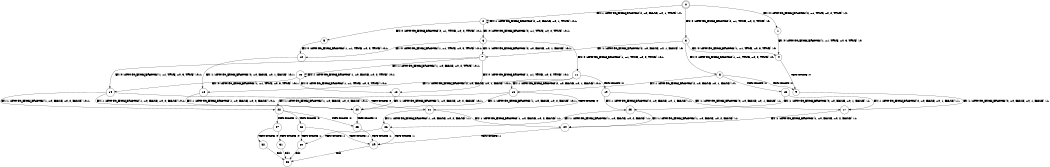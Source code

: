 digraph BCG {
size = "7, 10.5";
center = TRUE;
node [shape = circle];
0 [peripheries = 2];
0 -> 1 [label = "EX !0 !ATOMIC_EXCH_BRANCH (2, +1, TRUE, +0, 2, TRUE) !:0:"];
0 -> 2 [label = "EX !1 !ATOMIC_EXCH_BRANCH (2, +0, FALSE, +0, 1, TRUE) !:0:"];
0 -> 3 [label = "EX !0 !ATOMIC_EXCH_BRANCH (2, +1, TRUE, +0, 2, TRUE) !:0:"];
1 -> 4 [label = "EX !0 !ATOMIC_EXCH_BRANCH (1, +1, TRUE, +0, 3, TRUE) !:0:"];
2 -> 5 [label = "EX !0 !ATOMIC_EXCH_BRANCH (2, +1, TRUE, +0, 2, TRUE) !:0:1:"];
2 -> 6 [label = "EX !0 !ATOMIC_EXCH_BRANCH (2, +1, TRUE, +0, 2, TRUE) !:0:1:"];
2 -> 2 [label = "EX !1 !ATOMIC_EXCH_BRANCH (2, +0, FALSE, +0, 1, TRUE) !:0:1:"];
3 -> 4 [label = "EX !0 !ATOMIC_EXCH_BRANCH (1, +1, TRUE, +0, 3, TRUE) !:0:"];
3 -> 7 [label = "EX !1 !ATOMIC_EXCH_BRANCH (2, +0, FALSE, +0, 1, FALSE) !:0:"];
3 -> 8 [label = "EX !0 !ATOMIC_EXCH_BRANCH (1, +1, TRUE, +0, 3, TRUE) !:0:"];
4 -> 9 [label = "TERMINATE !0"];
5 -> 10 [label = "EX !0 !ATOMIC_EXCH_BRANCH (1, +1, TRUE, +0, 3, TRUE) !:0:1:"];
6 -> 10 [label = "EX !0 !ATOMIC_EXCH_BRANCH (1, +1, TRUE, +0, 3, TRUE) !:0:1:"];
6 -> 7 [label = "EX !1 !ATOMIC_EXCH_BRANCH (2, +0, FALSE, +0, 1, FALSE) !:0:1:"];
6 -> 11 [label = "EX !0 !ATOMIC_EXCH_BRANCH (1, +1, TRUE, +0, 3, TRUE) !:0:1:"];
7 -> 12 [label = "EX !0 !ATOMIC_EXCH_BRANCH (1, +1, TRUE, +0, 3, TRUE) !:0:1:"];
7 -> 13 [label = "EX !1 !ATOMIC_EXCH_BRANCH (1, +0, FALSE, +0, 2, TRUE) !:0:1:"];
7 -> 14 [label = "EX !0 !ATOMIC_EXCH_BRANCH (1, +1, TRUE, +0, 3, TRUE) !:0:1:"];
8 -> 9 [label = "TERMINATE !0"];
8 -> 15 [label = "TERMINATE !0"];
8 -> 16 [label = "EX !1 !ATOMIC_EXCH_BRANCH (2, +0, FALSE, +0, 1, FALSE) !:0:"];
9 -> 17 [label = "EX !1 !ATOMIC_EXCH_BRANCH (2, +0, FALSE, +0, 1, FALSE) !:1:"];
10 -> 18 [label = "EX !1 !ATOMIC_EXCH_BRANCH (2, +0, FALSE, +0, 1, FALSE) !:0:1:"];
11 -> 18 [label = "EX !1 !ATOMIC_EXCH_BRANCH (2, +0, FALSE, +0, 1, FALSE) !:0:1:"];
11 -> 19 [label = "TERMINATE !0"];
11 -> 16 [label = "EX !1 !ATOMIC_EXCH_BRANCH (2, +0, FALSE, +0, 1, FALSE) !:0:1:"];
12 -> 20 [label = "EX !1 !ATOMIC_EXCH_BRANCH (1, +0, FALSE, +0, 2, FALSE) !:0:1:"];
13 -> 12 [label = "EX !0 !ATOMIC_EXCH_BRANCH (1, +1, TRUE, +0, 3, TRUE) !:0:1:"];
13 -> 13 [label = "EX !1 !ATOMIC_EXCH_BRANCH (1, +0, FALSE, +0, 2, TRUE) !:0:1:"];
13 -> 14 [label = "EX !0 !ATOMIC_EXCH_BRANCH (1, +1, TRUE, +0, 3, TRUE) !:0:1:"];
14 -> 20 [label = "EX !1 !ATOMIC_EXCH_BRANCH (1, +0, FALSE, +0, 2, FALSE) !:0:1:"];
14 -> 21 [label = "TERMINATE !0"];
14 -> 22 [label = "EX !1 !ATOMIC_EXCH_BRANCH (1, +0, FALSE, +0, 2, FALSE) !:0:1:"];
15 -> 17 [label = "EX !1 !ATOMIC_EXCH_BRANCH (2, +0, FALSE, +0, 1, FALSE) !:1:"];
15 -> 23 [label = "EX !1 !ATOMIC_EXCH_BRANCH (2, +0, FALSE, +0, 1, FALSE) !:1:"];
16 -> 20 [label = "EX !1 !ATOMIC_EXCH_BRANCH (1, +0, FALSE, +0, 2, FALSE) !:0:1:"];
16 -> 21 [label = "TERMINATE !0"];
16 -> 22 [label = "EX !1 !ATOMIC_EXCH_BRANCH (1, +0, FALSE, +0, 2, FALSE) !:0:1:"];
17 -> 24 [label = "EX !1 !ATOMIC_EXCH_BRANCH (1, +0, FALSE, +0, 2, FALSE) !:1:"];
18 -> 20 [label = "EX !1 !ATOMIC_EXCH_BRANCH (1, +0, FALSE, +0, 2, FALSE) !:0:1:"];
19 -> 17 [label = "EX !1 !ATOMIC_EXCH_BRANCH (2, +0, FALSE, +0, 1, FALSE) !:1:"];
19 -> 23 [label = "EX !1 !ATOMIC_EXCH_BRANCH (2, +0, FALSE, +0, 1, FALSE) !:1:"];
20 -> 25 [label = "TERMINATE !0"];
21 -> 24 [label = "EX !1 !ATOMIC_EXCH_BRANCH (1, +0, FALSE, +0, 2, FALSE) !:1:"];
21 -> 26 [label = "EX !1 !ATOMIC_EXCH_BRANCH (1, +0, FALSE, +0, 2, FALSE) !:1:"];
22 -> 25 [label = "TERMINATE !0"];
22 -> 27 [label = "TERMINATE !1"];
22 -> 28 [label = "TERMINATE !0"];
23 -> 24 [label = "EX !1 !ATOMIC_EXCH_BRANCH (1, +0, FALSE, +0, 2, FALSE) !:1:"];
23 -> 26 [label = "EX !1 !ATOMIC_EXCH_BRANCH (1, +0, FALSE, +0, 2, FALSE) !:1:"];
24 -> 29 [label = "TERMINATE !1"];
25 -> 29 [label = "TERMINATE !1"];
26 -> 29 [label = "TERMINATE !1"];
26 -> 30 [label = "TERMINATE !1"];
27 -> 31 [label = "TERMINATE !0"];
27 -> 32 [label = "TERMINATE !0"];
28 -> 29 [label = "TERMINATE !1"];
28 -> 30 [label = "TERMINATE !1"];
29 -> 33 [label = "exit"];
30 -> 33 [label = "exit"];
31 -> 33 [label = "exit"];
32 -> 33 [label = "exit"];
}
